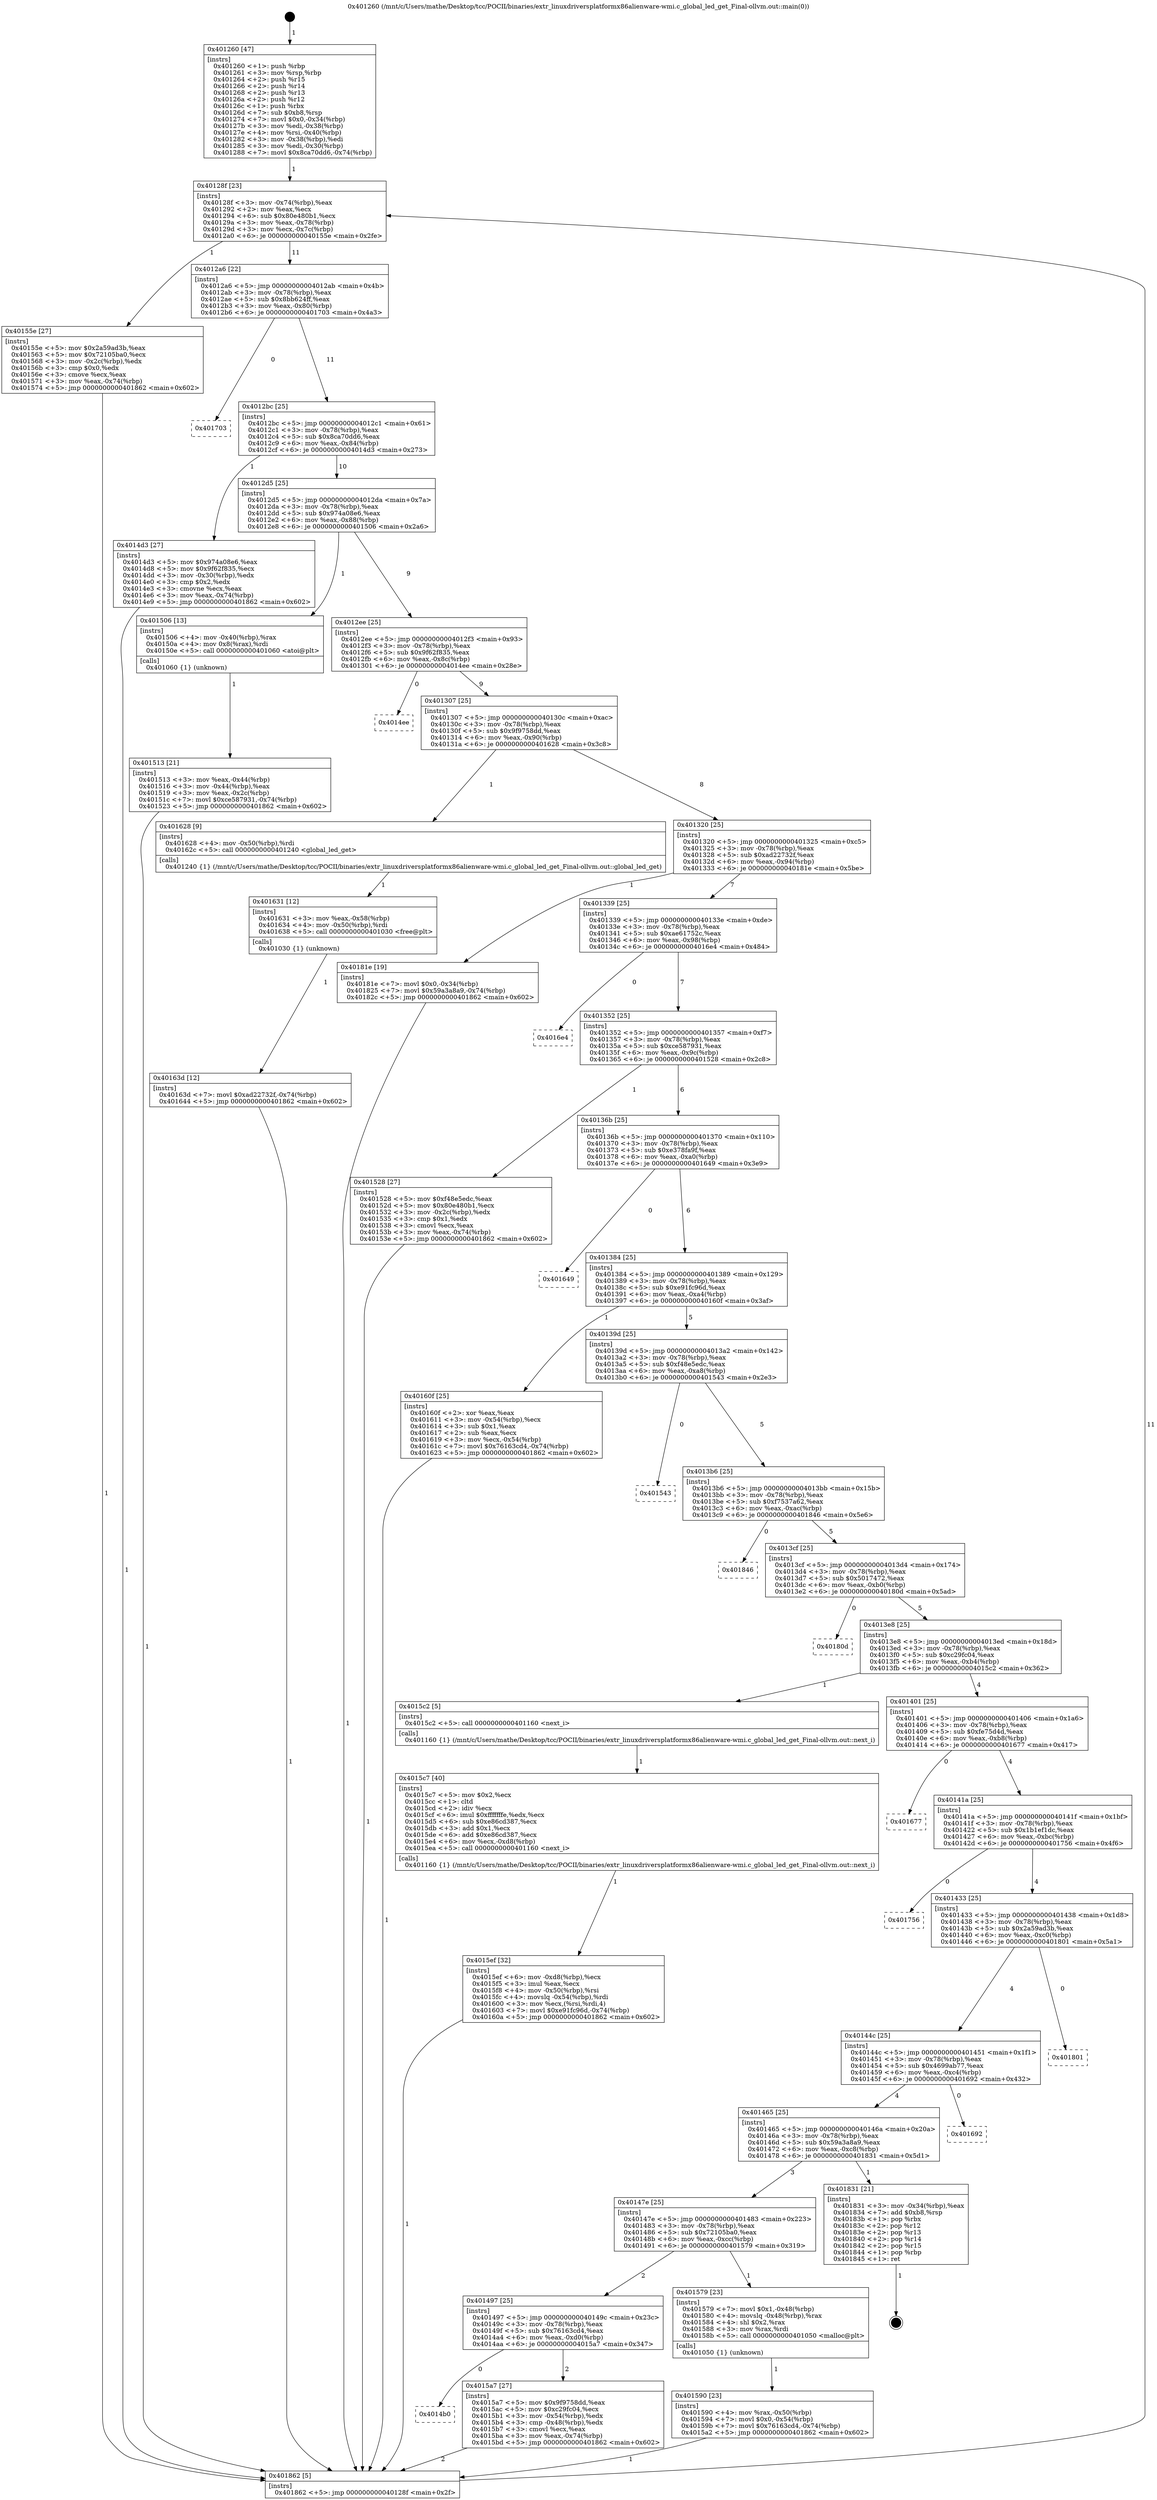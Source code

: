 digraph "0x401260" {
  label = "0x401260 (/mnt/c/Users/mathe/Desktop/tcc/POCII/binaries/extr_linuxdriversplatformx86alienware-wmi.c_global_led_get_Final-ollvm.out::main(0))"
  labelloc = "t"
  node[shape=record]

  Entry [label="",width=0.3,height=0.3,shape=circle,fillcolor=black,style=filled]
  "0x40128f" [label="{
     0x40128f [23]\l
     | [instrs]\l
     &nbsp;&nbsp;0x40128f \<+3\>: mov -0x74(%rbp),%eax\l
     &nbsp;&nbsp;0x401292 \<+2\>: mov %eax,%ecx\l
     &nbsp;&nbsp;0x401294 \<+6\>: sub $0x80e480b1,%ecx\l
     &nbsp;&nbsp;0x40129a \<+3\>: mov %eax,-0x78(%rbp)\l
     &nbsp;&nbsp;0x40129d \<+3\>: mov %ecx,-0x7c(%rbp)\l
     &nbsp;&nbsp;0x4012a0 \<+6\>: je 000000000040155e \<main+0x2fe\>\l
  }"]
  "0x40155e" [label="{
     0x40155e [27]\l
     | [instrs]\l
     &nbsp;&nbsp;0x40155e \<+5\>: mov $0x2a59ad3b,%eax\l
     &nbsp;&nbsp;0x401563 \<+5\>: mov $0x72105ba0,%ecx\l
     &nbsp;&nbsp;0x401568 \<+3\>: mov -0x2c(%rbp),%edx\l
     &nbsp;&nbsp;0x40156b \<+3\>: cmp $0x0,%edx\l
     &nbsp;&nbsp;0x40156e \<+3\>: cmove %ecx,%eax\l
     &nbsp;&nbsp;0x401571 \<+3\>: mov %eax,-0x74(%rbp)\l
     &nbsp;&nbsp;0x401574 \<+5\>: jmp 0000000000401862 \<main+0x602\>\l
  }"]
  "0x4012a6" [label="{
     0x4012a6 [22]\l
     | [instrs]\l
     &nbsp;&nbsp;0x4012a6 \<+5\>: jmp 00000000004012ab \<main+0x4b\>\l
     &nbsp;&nbsp;0x4012ab \<+3\>: mov -0x78(%rbp),%eax\l
     &nbsp;&nbsp;0x4012ae \<+5\>: sub $0x8bb624ff,%eax\l
     &nbsp;&nbsp;0x4012b3 \<+3\>: mov %eax,-0x80(%rbp)\l
     &nbsp;&nbsp;0x4012b6 \<+6\>: je 0000000000401703 \<main+0x4a3\>\l
  }"]
  Exit [label="",width=0.3,height=0.3,shape=circle,fillcolor=black,style=filled,peripheries=2]
  "0x401703" [label="{
     0x401703\l
  }", style=dashed]
  "0x4012bc" [label="{
     0x4012bc [25]\l
     | [instrs]\l
     &nbsp;&nbsp;0x4012bc \<+5\>: jmp 00000000004012c1 \<main+0x61\>\l
     &nbsp;&nbsp;0x4012c1 \<+3\>: mov -0x78(%rbp),%eax\l
     &nbsp;&nbsp;0x4012c4 \<+5\>: sub $0x8ca70dd6,%eax\l
     &nbsp;&nbsp;0x4012c9 \<+6\>: mov %eax,-0x84(%rbp)\l
     &nbsp;&nbsp;0x4012cf \<+6\>: je 00000000004014d3 \<main+0x273\>\l
  }"]
  "0x40163d" [label="{
     0x40163d [12]\l
     | [instrs]\l
     &nbsp;&nbsp;0x40163d \<+7\>: movl $0xad22732f,-0x74(%rbp)\l
     &nbsp;&nbsp;0x401644 \<+5\>: jmp 0000000000401862 \<main+0x602\>\l
  }"]
  "0x4014d3" [label="{
     0x4014d3 [27]\l
     | [instrs]\l
     &nbsp;&nbsp;0x4014d3 \<+5\>: mov $0x974a08e6,%eax\l
     &nbsp;&nbsp;0x4014d8 \<+5\>: mov $0x9f62f835,%ecx\l
     &nbsp;&nbsp;0x4014dd \<+3\>: mov -0x30(%rbp),%edx\l
     &nbsp;&nbsp;0x4014e0 \<+3\>: cmp $0x2,%edx\l
     &nbsp;&nbsp;0x4014e3 \<+3\>: cmovne %ecx,%eax\l
     &nbsp;&nbsp;0x4014e6 \<+3\>: mov %eax,-0x74(%rbp)\l
     &nbsp;&nbsp;0x4014e9 \<+5\>: jmp 0000000000401862 \<main+0x602\>\l
  }"]
  "0x4012d5" [label="{
     0x4012d5 [25]\l
     | [instrs]\l
     &nbsp;&nbsp;0x4012d5 \<+5\>: jmp 00000000004012da \<main+0x7a\>\l
     &nbsp;&nbsp;0x4012da \<+3\>: mov -0x78(%rbp),%eax\l
     &nbsp;&nbsp;0x4012dd \<+5\>: sub $0x974a08e6,%eax\l
     &nbsp;&nbsp;0x4012e2 \<+6\>: mov %eax,-0x88(%rbp)\l
     &nbsp;&nbsp;0x4012e8 \<+6\>: je 0000000000401506 \<main+0x2a6\>\l
  }"]
  "0x401862" [label="{
     0x401862 [5]\l
     | [instrs]\l
     &nbsp;&nbsp;0x401862 \<+5\>: jmp 000000000040128f \<main+0x2f\>\l
  }"]
  "0x401260" [label="{
     0x401260 [47]\l
     | [instrs]\l
     &nbsp;&nbsp;0x401260 \<+1\>: push %rbp\l
     &nbsp;&nbsp;0x401261 \<+3\>: mov %rsp,%rbp\l
     &nbsp;&nbsp;0x401264 \<+2\>: push %r15\l
     &nbsp;&nbsp;0x401266 \<+2\>: push %r14\l
     &nbsp;&nbsp;0x401268 \<+2\>: push %r13\l
     &nbsp;&nbsp;0x40126a \<+2\>: push %r12\l
     &nbsp;&nbsp;0x40126c \<+1\>: push %rbx\l
     &nbsp;&nbsp;0x40126d \<+7\>: sub $0xb8,%rsp\l
     &nbsp;&nbsp;0x401274 \<+7\>: movl $0x0,-0x34(%rbp)\l
     &nbsp;&nbsp;0x40127b \<+3\>: mov %edi,-0x38(%rbp)\l
     &nbsp;&nbsp;0x40127e \<+4\>: mov %rsi,-0x40(%rbp)\l
     &nbsp;&nbsp;0x401282 \<+3\>: mov -0x38(%rbp),%edi\l
     &nbsp;&nbsp;0x401285 \<+3\>: mov %edi,-0x30(%rbp)\l
     &nbsp;&nbsp;0x401288 \<+7\>: movl $0x8ca70dd6,-0x74(%rbp)\l
  }"]
  "0x401631" [label="{
     0x401631 [12]\l
     | [instrs]\l
     &nbsp;&nbsp;0x401631 \<+3\>: mov %eax,-0x58(%rbp)\l
     &nbsp;&nbsp;0x401634 \<+4\>: mov -0x50(%rbp),%rdi\l
     &nbsp;&nbsp;0x401638 \<+5\>: call 0000000000401030 \<free@plt\>\l
     | [calls]\l
     &nbsp;&nbsp;0x401030 \{1\} (unknown)\l
  }"]
  "0x401506" [label="{
     0x401506 [13]\l
     | [instrs]\l
     &nbsp;&nbsp;0x401506 \<+4\>: mov -0x40(%rbp),%rax\l
     &nbsp;&nbsp;0x40150a \<+4\>: mov 0x8(%rax),%rdi\l
     &nbsp;&nbsp;0x40150e \<+5\>: call 0000000000401060 \<atoi@plt\>\l
     | [calls]\l
     &nbsp;&nbsp;0x401060 \{1\} (unknown)\l
  }"]
  "0x4012ee" [label="{
     0x4012ee [25]\l
     | [instrs]\l
     &nbsp;&nbsp;0x4012ee \<+5\>: jmp 00000000004012f3 \<main+0x93\>\l
     &nbsp;&nbsp;0x4012f3 \<+3\>: mov -0x78(%rbp),%eax\l
     &nbsp;&nbsp;0x4012f6 \<+5\>: sub $0x9f62f835,%eax\l
     &nbsp;&nbsp;0x4012fb \<+6\>: mov %eax,-0x8c(%rbp)\l
     &nbsp;&nbsp;0x401301 \<+6\>: je 00000000004014ee \<main+0x28e\>\l
  }"]
  "0x401513" [label="{
     0x401513 [21]\l
     | [instrs]\l
     &nbsp;&nbsp;0x401513 \<+3\>: mov %eax,-0x44(%rbp)\l
     &nbsp;&nbsp;0x401516 \<+3\>: mov -0x44(%rbp),%eax\l
     &nbsp;&nbsp;0x401519 \<+3\>: mov %eax,-0x2c(%rbp)\l
     &nbsp;&nbsp;0x40151c \<+7\>: movl $0xce587931,-0x74(%rbp)\l
     &nbsp;&nbsp;0x401523 \<+5\>: jmp 0000000000401862 \<main+0x602\>\l
  }"]
  "0x4015ef" [label="{
     0x4015ef [32]\l
     | [instrs]\l
     &nbsp;&nbsp;0x4015ef \<+6\>: mov -0xd8(%rbp),%ecx\l
     &nbsp;&nbsp;0x4015f5 \<+3\>: imul %eax,%ecx\l
     &nbsp;&nbsp;0x4015f8 \<+4\>: mov -0x50(%rbp),%rsi\l
     &nbsp;&nbsp;0x4015fc \<+4\>: movslq -0x54(%rbp),%rdi\l
     &nbsp;&nbsp;0x401600 \<+3\>: mov %ecx,(%rsi,%rdi,4)\l
     &nbsp;&nbsp;0x401603 \<+7\>: movl $0xe91fc96d,-0x74(%rbp)\l
     &nbsp;&nbsp;0x40160a \<+5\>: jmp 0000000000401862 \<main+0x602\>\l
  }"]
  "0x4014ee" [label="{
     0x4014ee\l
  }", style=dashed]
  "0x401307" [label="{
     0x401307 [25]\l
     | [instrs]\l
     &nbsp;&nbsp;0x401307 \<+5\>: jmp 000000000040130c \<main+0xac\>\l
     &nbsp;&nbsp;0x40130c \<+3\>: mov -0x78(%rbp),%eax\l
     &nbsp;&nbsp;0x40130f \<+5\>: sub $0x9f9758dd,%eax\l
     &nbsp;&nbsp;0x401314 \<+6\>: mov %eax,-0x90(%rbp)\l
     &nbsp;&nbsp;0x40131a \<+6\>: je 0000000000401628 \<main+0x3c8\>\l
  }"]
  "0x4015c7" [label="{
     0x4015c7 [40]\l
     | [instrs]\l
     &nbsp;&nbsp;0x4015c7 \<+5\>: mov $0x2,%ecx\l
     &nbsp;&nbsp;0x4015cc \<+1\>: cltd\l
     &nbsp;&nbsp;0x4015cd \<+2\>: idiv %ecx\l
     &nbsp;&nbsp;0x4015cf \<+6\>: imul $0xfffffffe,%edx,%ecx\l
     &nbsp;&nbsp;0x4015d5 \<+6\>: sub $0xe86cd387,%ecx\l
     &nbsp;&nbsp;0x4015db \<+3\>: add $0x1,%ecx\l
     &nbsp;&nbsp;0x4015de \<+6\>: add $0xe86cd387,%ecx\l
     &nbsp;&nbsp;0x4015e4 \<+6\>: mov %ecx,-0xd8(%rbp)\l
     &nbsp;&nbsp;0x4015ea \<+5\>: call 0000000000401160 \<next_i\>\l
     | [calls]\l
     &nbsp;&nbsp;0x401160 \{1\} (/mnt/c/Users/mathe/Desktop/tcc/POCII/binaries/extr_linuxdriversplatformx86alienware-wmi.c_global_led_get_Final-ollvm.out::next_i)\l
  }"]
  "0x401628" [label="{
     0x401628 [9]\l
     | [instrs]\l
     &nbsp;&nbsp;0x401628 \<+4\>: mov -0x50(%rbp),%rdi\l
     &nbsp;&nbsp;0x40162c \<+5\>: call 0000000000401240 \<global_led_get\>\l
     | [calls]\l
     &nbsp;&nbsp;0x401240 \{1\} (/mnt/c/Users/mathe/Desktop/tcc/POCII/binaries/extr_linuxdriversplatformx86alienware-wmi.c_global_led_get_Final-ollvm.out::global_led_get)\l
  }"]
  "0x401320" [label="{
     0x401320 [25]\l
     | [instrs]\l
     &nbsp;&nbsp;0x401320 \<+5\>: jmp 0000000000401325 \<main+0xc5\>\l
     &nbsp;&nbsp;0x401325 \<+3\>: mov -0x78(%rbp),%eax\l
     &nbsp;&nbsp;0x401328 \<+5\>: sub $0xad22732f,%eax\l
     &nbsp;&nbsp;0x40132d \<+6\>: mov %eax,-0x94(%rbp)\l
     &nbsp;&nbsp;0x401333 \<+6\>: je 000000000040181e \<main+0x5be\>\l
  }"]
  "0x4014b0" [label="{
     0x4014b0\l
  }", style=dashed]
  "0x40181e" [label="{
     0x40181e [19]\l
     | [instrs]\l
     &nbsp;&nbsp;0x40181e \<+7\>: movl $0x0,-0x34(%rbp)\l
     &nbsp;&nbsp;0x401825 \<+7\>: movl $0x59a3a8a9,-0x74(%rbp)\l
     &nbsp;&nbsp;0x40182c \<+5\>: jmp 0000000000401862 \<main+0x602\>\l
  }"]
  "0x401339" [label="{
     0x401339 [25]\l
     | [instrs]\l
     &nbsp;&nbsp;0x401339 \<+5\>: jmp 000000000040133e \<main+0xde\>\l
     &nbsp;&nbsp;0x40133e \<+3\>: mov -0x78(%rbp),%eax\l
     &nbsp;&nbsp;0x401341 \<+5\>: sub $0xae61752c,%eax\l
     &nbsp;&nbsp;0x401346 \<+6\>: mov %eax,-0x98(%rbp)\l
     &nbsp;&nbsp;0x40134c \<+6\>: je 00000000004016e4 \<main+0x484\>\l
  }"]
  "0x4015a7" [label="{
     0x4015a7 [27]\l
     | [instrs]\l
     &nbsp;&nbsp;0x4015a7 \<+5\>: mov $0x9f9758dd,%eax\l
     &nbsp;&nbsp;0x4015ac \<+5\>: mov $0xc29fc04,%ecx\l
     &nbsp;&nbsp;0x4015b1 \<+3\>: mov -0x54(%rbp),%edx\l
     &nbsp;&nbsp;0x4015b4 \<+3\>: cmp -0x48(%rbp),%edx\l
     &nbsp;&nbsp;0x4015b7 \<+3\>: cmovl %ecx,%eax\l
     &nbsp;&nbsp;0x4015ba \<+3\>: mov %eax,-0x74(%rbp)\l
     &nbsp;&nbsp;0x4015bd \<+5\>: jmp 0000000000401862 \<main+0x602\>\l
  }"]
  "0x4016e4" [label="{
     0x4016e4\l
  }", style=dashed]
  "0x401352" [label="{
     0x401352 [25]\l
     | [instrs]\l
     &nbsp;&nbsp;0x401352 \<+5\>: jmp 0000000000401357 \<main+0xf7\>\l
     &nbsp;&nbsp;0x401357 \<+3\>: mov -0x78(%rbp),%eax\l
     &nbsp;&nbsp;0x40135a \<+5\>: sub $0xce587931,%eax\l
     &nbsp;&nbsp;0x40135f \<+6\>: mov %eax,-0x9c(%rbp)\l
     &nbsp;&nbsp;0x401365 \<+6\>: je 0000000000401528 \<main+0x2c8\>\l
  }"]
  "0x401590" [label="{
     0x401590 [23]\l
     | [instrs]\l
     &nbsp;&nbsp;0x401590 \<+4\>: mov %rax,-0x50(%rbp)\l
     &nbsp;&nbsp;0x401594 \<+7\>: movl $0x0,-0x54(%rbp)\l
     &nbsp;&nbsp;0x40159b \<+7\>: movl $0x76163cd4,-0x74(%rbp)\l
     &nbsp;&nbsp;0x4015a2 \<+5\>: jmp 0000000000401862 \<main+0x602\>\l
  }"]
  "0x401528" [label="{
     0x401528 [27]\l
     | [instrs]\l
     &nbsp;&nbsp;0x401528 \<+5\>: mov $0xf48e5edc,%eax\l
     &nbsp;&nbsp;0x40152d \<+5\>: mov $0x80e480b1,%ecx\l
     &nbsp;&nbsp;0x401532 \<+3\>: mov -0x2c(%rbp),%edx\l
     &nbsp;&nbsp;0x401535 \<+3\>: cmp $0x1,%edx\l
     &nbsp;&nbsp;0x401538 \<+3\>: cmovl %ecx,%eax\l
     &nbsp;&nbsp;0x40153b \<+3\>: mov %eax,-0x74(%rbp)\l
     &nbsp;&nbsp;0x40153e \<+5\>: jmp 0000000000401862 \<main+0x602\>\l
  }"]
  "0x40136b" [label="{
     0x40136b [25]\l
     | [instrs]\l
     &nbsp;&nbsp;0x40136b \<+5\>: jmp 0000000000401370 \<main+0x110\>\l
     &nbsp;&nbsp;0x401370 \<+3\>: mov -0x78(%rbp),%eax\l
     &nbsp;&nbsp;0x401373 \<+5\>: sub $0xe378fa9f,%eax\l
     &nbsp;&nbsp;0x401378 \<+6\>: mov %eax,-0xa0(%rbp)\l
     &nbsp;&nbsp;0x40137e \<+6\>: je 0000000000401649 \<main+0x3e9\>\l
  }"]
  "0x401497" [label="{
     0x401497 [25]\l
     | [instrs]\l
     &nbsp;&nbsp;0x401497 \<+5\>: jmp 000000000040149c \<main+0x23c\>\l
     &nbsp;&nbsp;0x40149c \<+3\>: mov -0x78(%rbp),%eax\l
     &nbsp;&nbsp;0x40149f \<+5\>: sub $0x76163cd4,%eax\l
     &nbsp;&nbsp;0x4014a4 \<+6\>: mov %eax,-0xd0(%rbp)\l
     &nbsp;&nbsp;0x4014aa \<+6\>: je 00000000004015a7 \<main+0x347\>\l
  }"]
  "0x401649" [label="{
     0x401649\l
  }", style=dashed]
  "0x401384" [label="{
     0x401384 [25]\l
     | [instrs]\l
     &nbsp;&nbsp;0x401384 \<+5\>: jmp 0000000000401389 \<main+0x129\>\l
     &nbsp;&nbsp;0x401389 \<+3\>: mov -0x78(%rbp),%eax\l
     &nbsp;&nbsp;0x40138c \<+5\>: sub $0xe91fc96d,%eax\l
     &nbsp;&nbsp;0x401391 \<+6\>: mov %eax,-0xa4(%rbp)\l
     &nbsp;&nbsp;0x401397 \<+6\>: je 000000000040160f \<main+0x3af\>\l
  }"]
  "0x401579" [label="{
     0x401579 [23]\l
     | [instrs]\l
     &nbsp;&nbsp;0x401579 \<+7\>: movl $0x1,-0x48(%rbp)\l
     &nbsp;&nbsp;0x401580 \<+4\>: movslq -0x48(%rbp),%rax\l
     &nbsp;&nbsp;0x401584 \<+4\>: shl $0x2,%rax\l
     &nbsp;&nbsp;0x401588 \<+3\>: mov %rax,%rdi\l
     &nbsp;&nbsp;0x40158b \<+5\>: call 0000000000401050 \<malloc@plt\>\l
     | [calls]\l
     &nbsp;&nbsp;0x401050 \{1\} (unknown)\l
  }"]
  "0x40160f" [label="{
     0x40160f [25]\l
     | [instrs]\l
     &nbsp;&nbsp;0x40160f \<+2\>: xor %eax,%eax\l
     &nbsp;&nbsp;0x401611 \<+3\>: mov -0x54(%rbp),%ecx\l
     &nbsp;&nbsp;0x401614 \<+3\>: sub $0x1,%eax\l
     &nbsp;&nbsp;0x401617 \<+2\>: sub %eax,%ecx\l
     &nbsp;&nbsp;0x401619 \<+3\>: mov %ecx,-0x54(%rbp)\l
     &nbsp;&nbsp;0x40161c \<+7\>: movl $0x76163cd4,-0x74(%rbp)\l
     &nbsp;&nbsp;0x401623 \<+5\>: jmp 0000000000401862 \<main+0x602\>\l
  }"]
  "0x40139d" [label="{
     0x40139d [25]\l
     | [instrs]\l
     &nbsp;&nbsp;0x40139d \<+5\>: jmp 00000000004013a2 \<main+0x142\>\l
     &nbsp;&nbsp;0x4013a2 \<+3\>: mov -0x78(%rbp),%eax\l
     &nbsp;&nbsp;0x4013a5 \<+5\>: sub $0xf48e5edc,%eax\l
     &nbsp;&nbsp;0x4013aa \<+6\>: mov %eax,-0xa8(%rbp)\l
     &nbsp;&nbsp;0x4013b0 \<+6\>: je 0000000000401543 \<main+0x2e3\>\l
  }"]
  "0x40147e" [label="{
     0x40147e [25]\l
     | [instrs]\l
     &nbsp;&nbsp;0x40147e \<+5\>: jmp 0000000000401483 \<main+0x223\>\l
     &nbsp;&nbsp;0x401483 \<+3\>: mov -0x78(%rbp),%eax\l
     &nbsp;&nbsp;0x401486 \<+5\>: sub $0x72105ba0,%eax\l
     &nbsp;&nbsp;0x40148b \<+6\>: mov %eax,-0xcc(%rbp)\l
     &nbsp;&nbsp;0x401491 \<+6\>: je 0000000000401579 \<main+0x319\>\l
  }"]
  "0x401543" [label="{
     0x401543\l
  }", style=dashed]
  "0x4013b6" [label="{
     0x4013b6 [25]\l
     | [instrs]\l
     &nbsp;&nbsp;0x4013b6 \<+5\>: jmp 00000000004013bb \<main+0x15b\>\l
     &nbsp;&nbsp;0x4013bb \<+3\>: mov -0x78(%rbp),%eax\l
     &nbsp;&nbsp;0x4013be \<+5\>: sub $0xf7537a62,%eax\l
     &nbsp;&nbsp;0x4013c3 \<+6\>: mov %eax,-0xac(%rbp)\l
     &nbsp;&nbsp;0x4013c9 \<+6\>: je 0000000000401846 \<main+0x5e6\>\l
  }"]
  "0x401831" [label="{
     0x401831 [21]\l
     | [instrs]\l
     &nbsp;&nbsp;0x401831 \<+3\>: mov -0x34(%rbp),%eax\l
     &nbsp;&nbsp;0x401834 \<+7\>: add $0xb8,%rsp\l
     &nbsp;&nbsp;0x40183b \<+1\>: pop %rbx\l
     &nbsp;&nbsp;0x40183c \<+2\>: pop %r12\l
     &nbsp;&nbsp;0x40183e \<+2\>: pop %r13\l
     &nbsp;&nbsp;0x401840 \<+2\>: pop %r14\l
     &nbsp;&nbsp;0x401842 \<+2\>: pop %r15\l
     &nbsp;&nbsp;0x401844 \<+1\>: pop %rbp\l
     &nbsp;&nbsp;0x401845 \<+1\>: ret\l
  }"]
  "0x401846" [label="{
     0x401846\l
  }", style=dashed]
  "0x4013cf" [label="{
     0x4013cf [25]\l
     | [instrs]\l
     &nbsp;&nbsp;0x4013cf \<+5\>: jmp 00000000004013d4 \<main+0x174\>\l
     &nbsp;&nbsp;0x4013d4 \<+3\>: mov -0x78(%rbp),%eax\l
     &nbsp;&nbsp;0x4013d7 \<+5\>: sub $0x5017472,%eax\l
     &nbsp;&nbsp;0x4013dc \<+6\>: mov %eax,-0xb0(%rbp)\l
     &nbsp;&nbsp;0x4013e2 \<+6\>: je 000000000040180d \<main+0x5ad\>\l
  }"]
  "0x401465" [label="{
     0x401465 [25]\l
     | [instrs]\l
     &nbsp;&nbsp;0x401465 \<+5\>: jmp 000000000040146a \<main+0x20a\>\l
     &nbsp;&nbsp;0x40146a \<+3\>: mov -0x78(%rbp),%eax\l
     &nbsp;&nbsp;0x40146d \<+5\>: sub $0x59a3a8a9,%eax\l
     &nbsp;&nbsp;0x401472 \<+6\>: mov %eax,-0xc8(%rbp)\l
     &nbsp;&nbsp;0x401478 \<+6\>: je 0000000000401831 \<main+0x5d1\>\l
  }"]
  "0x40180d" [label="{
     0x40180d\l
  }", style=dashed]
  "0x4013e8" [label="{
     0x4013e8 [25]\l
     | [instrs]\l
     &nbsp;&nbsp;0x4013e8 \<+5\>: jmp 00000000004013ed \<main+0x18d\>\l
     &nbsp;&nbsp;0x4013ed \<+3\>: mov -0x78(%rbp),%eax\l
     &nbsp;&nbsp;0x4013f0 \<+5\>: sub $0xc29fc04,%eax\l
     &nbsp;&nbsp;0x4013f5 \<+6\>: mov %eax,-0xb4(%rbp)\l
     &nbsp;&nbsp;0x4013fb \<+6\>: je 00000000004015c2 \<main+0x362\>\l
  }"]
  "0x401692" [label="{
     0x401692\l
  }", style=dashed]
  "0x4015c2" [label="{
     0x4015c2 [5]\l
     | [instrs]\l
     &nbsp;&nbsp;0x4015c2 \<+5\>: call 0000000000401160 \<next_i\>\l
     | [calls]\l
     &nbsp;&nbsp;0x401160 \{1\} (/mnt/c/Users/mathe/Desktop/tcc/POCII/binaries/extr_linuxdriversplatformx86alienware-wmi.c_global_led_get_Final-ollvm.out::next_i)\l
  }"]
  "0x401401" [label="{
     0x401401 [25]\l
     | [instrs]\l
     &nbsp;&nbsp;0x401401 \<+5\>: jmp 0000000000401406 \<main+0x1a6\>\l
     &nbsp;&nbsp;0x401406 \<+3\>: mov -0x78(%rbp),%eax\l
     &nbsp;&nbsp;0x401409 \<+5\>: sub $0xfe75d4d,%eax\l
     &nbsp;&nbsp;0x40140e \<+6\>: mov %eax,-0xb8(%rbp)\l
     &nbsp;&nbsp;0x401414 \<+6\>: je 0000000000401677 \<main+0x417\>\l
  }"]
  "0x40144c" [label="{
     0x40144c [25]\l
     | [instrs]\l
     &nbsp;&nbsp;0x40144c \<+5\>: jmp 0000000000401451 \<main+0x1f1\>\l
     &nbsp;&nbsp;0x401451 \<+3\>: mov -0x78(%rbp),%eax\l
     &nbsp;&nbsp;0x401454 \<+5\>: sub $0x4699ab77,%eax\l
     &nbsp;&nbsp;0x401459 \<+6\>: mov %eax,-0xc4(%rbp)\l
     &nbsp;&nbsp;0x40145f \<+6\>: je 0000000000401692 \<main+0x432\>\l
  }"]
  "0x401677" [label="{
     0x401677\l
  }", style=dashed]
  "0x40141a" [label="{
     0x40141a [25]\l
     | [instrs]\l
     &nbsp;&nbsp;0x40141a \<+5\>: jmp 000000000040141f \<main+0x1bf\>\l
     &nbsp;&nbsp;0x40141f \<+3\>: mov -0x78(%rbp),%eax\l
     &nbsp;&nbsp;0x401422 \<+5\>: sub $0x1b1ef1dc,%eax\l
     &nbsp;&nbsp;0x401427 \<+6\>: mov %eax,-0xbc(%rbp)\l
     &nbsp;&nbsp;0x40142d \<+6\>: je 0000000000401756 \<main+0x4f6\>\l
  }"]
  "0x401801" [label="{
     0x401801\l
  }", style=dashed]
  "0x401756" [label="{
     0x401756\l
  }", style=dashed]
  "0x401433" [label="{
     0x401433 [25]\l
     | [instrs]\l
     &nbsp;&nbsp;0x401433 \<+5\>: jmp 0000000000401438 \<main+0x1d8\>\l
     &nbsp;&nbsp;0x401438 \<+3\>: mov -0x78(%rbp),%eax\l
     &nbsp;&nbsp;0x40143b \<+5\>: sub $0x2a59ad3b,%eax\l
     &nbsp;&nbsp;0x401440 \<+6\>: mov %eax,-0xc0(%rbp)\l
     &nbsp;&nbsp;0x401446 \<+6\>: je 0000000000401801 \<main+0x5a1\>\l
  }"]
  Entry -> "0x401260" [label=" 1"]
  "0x40128f" -> "0x40155e" [label=" 1"]
  "0x40128f" -> "0x4012a6" [label=" 11"]
  "0x401831" -> Exit [label=" 1"]
  "0x4012a6" -> "0x401703" [label=" 0"]
  "0x4012a6" -> "0x4012bc" [label=" 11"]
  "0x40181e" -> "0x401862" [label=" 1"]
  "0x4012bc" -> "0x4014d3" [label=" 1"]
  "0x4012bc" -> "0x4012d5" [label=" 10"]
  "0x4014d3" -> "0x401862" [label=" 1"]
  "0x401260" -> "0x40128f" [label=" 1"]
  "0x401862" -> "0x40128f" [label=" 11"]
  "0x40163d" -> "0x401862" [label=" 1"]
  "0x4012d5" -> "0x401506" [label=" 1"]
  "0x4012d5" -> "0x4012ee" [label=" 9"]
  "0x401506" -> "0x401513" [label=" 1"]
  "0x401513" -> "0x401862" [label=" 1"]
  "0x401631" -> "0x40163d" [label=" 1"]
  "0x4012ee" -> "0x4014ee" [label=" 0"]
  "0x4012ee" -> "0x401307" [label=" 9"]
  "0x401628" -> "0x401631" [label=" 1"]
  "0x401307" -> "0x401628" [label=" 1"]
  "0x401307" -> "0x401320" [label=" 8"]
  "0x40160f" -> "0x401862" [label=" 1"]
  "0x401320" -> "0x40181e" [label=" 1"]
  "0x401320" -> "0x401339" [label=" 7"]
  "0x4015ef" -> "0x401862" [label=" 1"]
  "0x401339" -> "0x4016e4" [label=" 0"]
  "0x401339" -> "0x401352" [label=" 7"]
  "0x4015c7" -> "0x4015ef" [label=" 1"]
  "0x401352" -> "0x401528" [label=" 1"]
  "0x401352" -> "0x40136b" [label=" 6"]
  "0x401528" -> "0x401862" [label=" 1"]
  "0x40155e" -> "0x401862" [label=" 1"]
  "0x4015a7" -> "0x401862" [label=" 2"]
  "0x40136b" -> "0x401649" [label=" 0"]
  "0x40136b" -> "0x401384" [label=" 6"]
  "0x401497" -> "0x4014b0" [label=" 0"]
  "0x401384" -> "0x40160f" [label=" 1"]
  "0x401384" -> "0x40139d" [label=" 5"]
  "0x401497" -> "0x4015a7" [label=" 2"]
  "0x40139d" -> "0x401543" [label=" 0"]
  "0x40139d" -> "0x4013b6" [label=" 5"]
  "0x401590" -> "0x401862" [label=" 1"]
  "0x4013b6" -> "0x401846" [label=" 0"]
  "0x4013b6" -> "0x4013cf" [label=" 5"]
  "0x401579" -> "0x401590" [label=" 1"]
  "0x4013cf" -> "0x40180d" [label=" 0"]
  "0x4013cf" -> "0x4013e8" [label=" 5"]
  "0x40147e" -> "0x401579" [label=" 1"]
  "0x4013e8" -> "0x4015c2" [label=" 1"]
  "0x4013e8" -> "0x401401" [label=" 4"]
  "0x4015c2" -> "0x4015c7" [label=" 1"]
  "0x401401" -> "0x401677" [label=" 0"]
  "0x401401" -> "0x40141a" [label=" 4"]
  "0x401465" -> "0x401831" [label=" 1"]
  "0x40141a" -> "0x401756" [label=" 0"]
  "0x40141a" -> "0x401433" [label=" 4"]
  "0x40147e" -> "0x401497" [label=" 2"]
  "0x401433" -> "0x401801" [label=" 0"]
  "0x401433" -> "0x40144c" [label=" 4"]
  "0x401465" -> "0x40147e" [label=" 3"]
  "0x40144c" -> "0x401692" [label=" 0"]
  "0x40144c" -> "0x401465" [label=" 4"]
}
